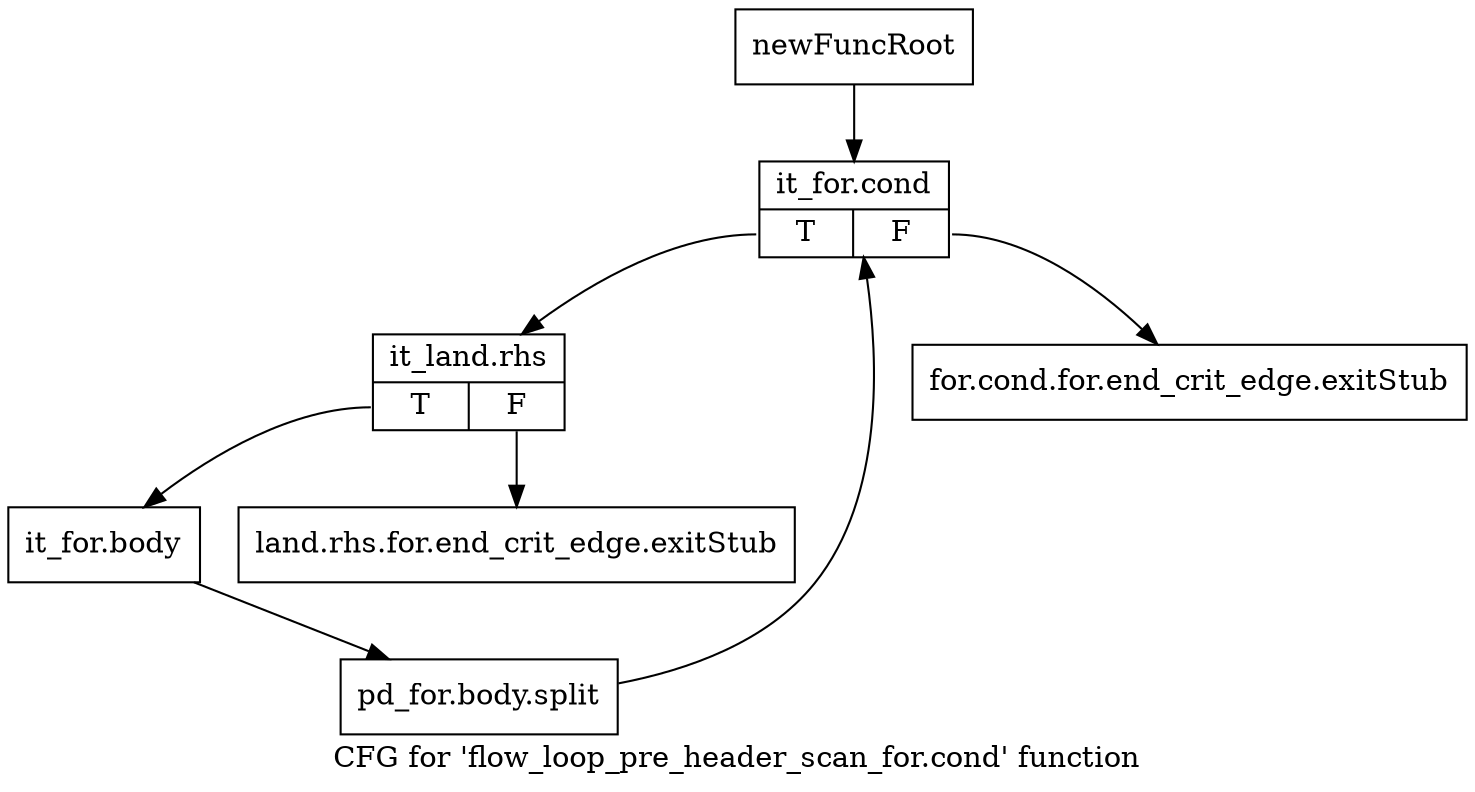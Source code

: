 digraph "CFG for 'flow_loop_pre_header_scan_for.cond' function" {
	label="CFG for 'flow_loop_pre_header_scan_for.cond' function";

	Node0xa5712b0 [shape=record,label="{newFuncRoot}"];
	Node0xa5712b0 -> Node0xa5713a0;
	Node0xa571300 [shape=record,label="{for.cond.for.end_crit_edge.exitStub}"];
	Node0xa571350 [shape=record,label="{land.rhs.for.end_crit_edge.exitStub}"];
	Node0xa5713a0 [shape=record,label="{it_for.cond|{<s0>T|<s1>F}}"];
	Node0xa5713a0:s0 -> Node0xa5713f0;
	Node0xa5713a0:s1 -> Node0xa571300;
	Node0xa5713f0 [shape=record,label="{it_land.rhs|{<s0>T|<s1>F}}"];
	Node0xa5713f0:s0 -> Node0xa571440;
	Node0xa5713f0:s1 -> Node0xa571350;
	Node0xa571440 [shape=record,label="{it_for.body}"];
	Node0xa571440 -> Node0xf08aa30;
	Node0xf08aa30 [shape=record,label="{pd_for.body.split}"];
	Node0xf08aa30 -> Node0xa5713a0;
}
